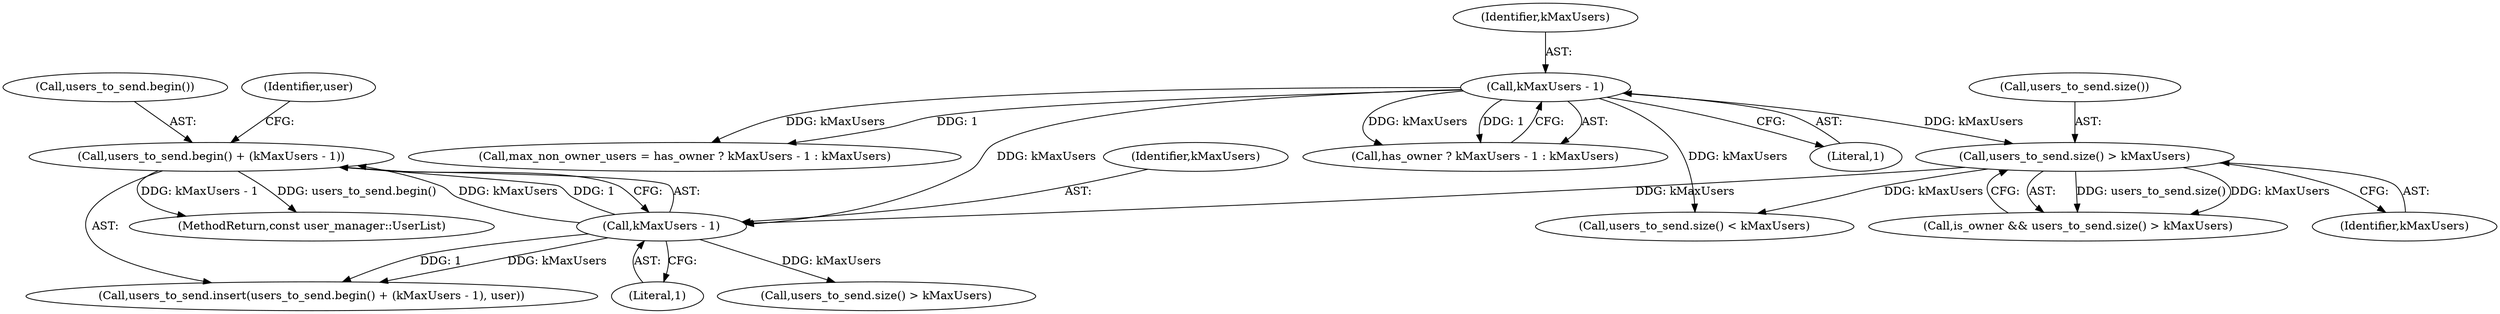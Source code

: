 digraph "0_Chrome_c66b1fc49870c514b1c1e8b53498153176d7ec2b_5@API" {
"1000165" [label="(Call,users_to_send.begin() + (kMaxUsers - 1))"];
"1000167" [label="(Call,kMaxUsers - 1)"];
"1000160" [label="(Call,users_to_send.size() > kMaxUsers)"];
"1000115" [label="(Call,kMaxUsers - 1)"];
"1000158" [label="(Call,is_owner && users_to_send.size() > kMaxUsers)"];
"1000166" [label="(Call,users_to_send.begin())"];
"1000169" [label="(Literal,1)"];
"1000172" [label="(Call,users_to_send.size() > kMaxUsers)"];
"1000165" [label="(Call,users_to_send.begin() + (kMaxUsers - 1))"];
"1000164" [label="(Call,users_to_send.insert(users_to_send.begin() + (kMaxUsers - 1), user))"];
"1000113" [label="(Call,has_owner ? kMaxUsers - 1 : kMaxUsers)"];
"1000117" [label="(Literal,1)"];
"1000111" [label="(Call,max_non_owner_users = has_owner ? kMaxUsers - 1 : kMaxUsers)"];
"1000115" [label="(Call,kMaxUsers - 1)"];
"1000168" [label="(Identifier,kMaxUsers)"];
"1000161" [label="(Call,users_to_send.size())"];
"1000116" [label="(Identifier,kMaxUsers)"];
"1000162" [label="(Identifier,kMaxUsers)"];
"1000181" [label="(Call,users_to_send.size() < kMaxUsers)"];
"1000189" [label="(MethodReturn,const user_manager::UserList)"];
"1000160" [label="(Call,users_to_send.size() > kMaxUsers)"];
"1000167" [label="(Call,kMaxUsers - 1)"];
"1000170" [label="(Identifier,user)"];
"1000165" -> "1000164"  [label="AST: "];
"1000165" -> "1000167"  [label="CFG: "];
"1000166" -> "1000165"  [label="AST: "];
"1000167" -> "1000165"  [label="AST: "];
"1000170" -> "1000165"  [label="CFG: "];
"1000165" -> "1000189"  [label="DDG: users_to_send.begin()"];
"1000165" -> "1000189"  [label="DDG: kMaxUsers - 1"];
"1000167" -> "1000165"  [label="DDG: kMaxUsers"];
"1000167" -> "1000165"  [label="DDG: 1"];
"1000167" -> "1000169"  [label="CFG: "];
"1000168" -> "1000167"  [label="AST: "];
"1000169" -> "1000167"  [label="AST: "];
"1000167" -> "1000164"  [label="DDG: kMaxUsers"];
"1000167" -> "1000164"  [label="DDG: 1"];
"1000160" -> "1000167"  [label="DDG: kMaxUsers"];
"1000115" -> "1000167"  [label="DDG: kMaxUsers"];
"1000167" -> "1000172"  [label="DDG: kMaxUsers"];
"1000160" -> "1000158"  [label="AST: "];
"1000160" -> "1000162"  [label="CFG: "];
"1000161" -> "1000160"  [label="AST: "];
"1000162" -> "1000160"  [label="AST: "];
"1000158" -> "1000160"  [label="CFG: "];
"1000160" -> "1000158"  [label="DDG: users_to_send.size()"];
"1000160" -> "1000158"  [label="DDG: kMaxUsers"];
"1000115" -> "1000160"  [label="DDG: kMaxUsers"];
"1000160" -> "1000181"  [label="DDG: kMaxUsers"];
"1000115" -> "1000113"  [label="AST: "];
"1000115" -> "1000117"  [label="CFG: "];
"1000116" -> "1000115"  [label="AST: "];
"1000117" -> "1000115"  [label="AST: "];
"1000113" -> "1000115"  [label="CFG: "];
"1000115" -> "1000111"  [label="DDG: kMaxUsers"];
"1000115" -> "1000111"  [label="DDG: 1"];
"1000115" -> "1000113"  [label="DDG: kMaxUsers"];
"1000115" -> "1000113"  [label="DDG: 1"];
"1000115" -> "1000181"  [label="DDG: kMaxUsers"];
}
